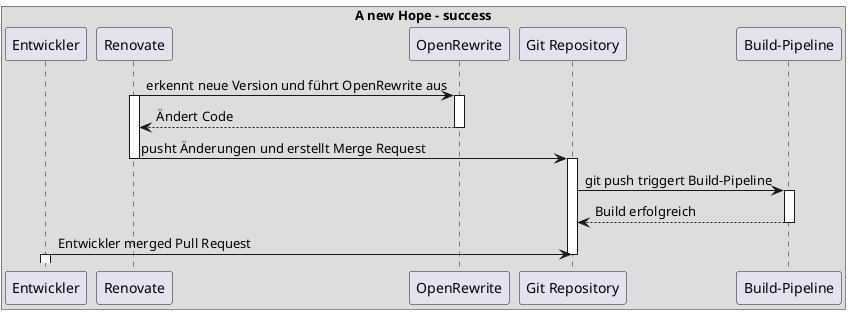 @startuml
box A new Hope - success
participant Entwickler

participant Renovate

Renovate -> OpenRewrite : erkennt neue Version und führt OpenRewrite aus
activate Renovate
activate OpenRewrite

OpenRewrite --> Renovate : Ändert Code
deactivate OpenRewrite

Renovate -> "Git Repository" : pusht Änderungen und erstellt Merge Request
deactivate Renovate
activate "Git Repository"

"Git Repository" -> "Build-Pipeline" : git push triggert Build-Pipeline
activate "Build-Pipeline"
"Build-Pipeline" --> "Git Repository" : Build erfolgreich
deactivate "Build-Pipeline"

Entwickler -> "Git Repository" : Entwickler merged Pull Request
deactivate "Git Repository"
activate Entwickler
deactivate Entwickler
end box
@enduml